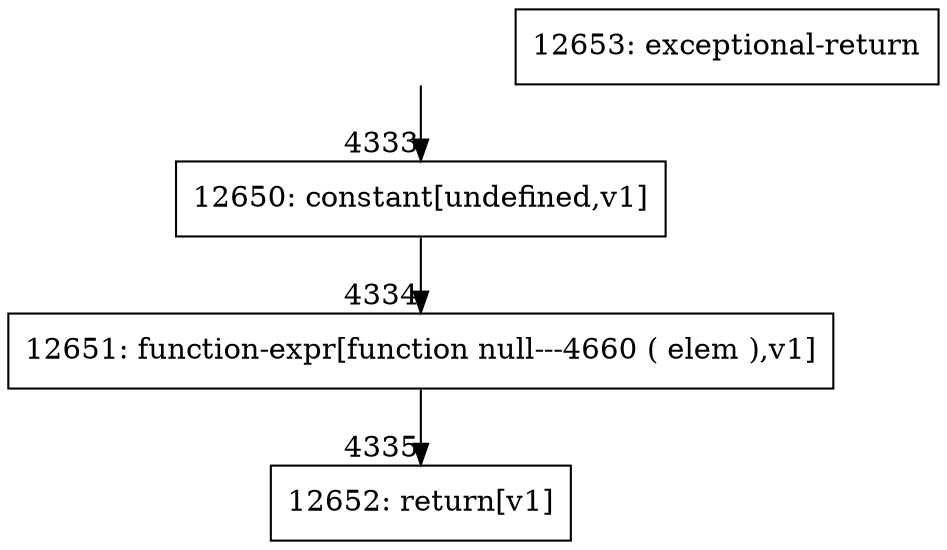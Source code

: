 digraph {
rankdir="TD"
BB_entry281[shape=none,label=""];
BB_entry281 -> BB4333 [tailport=s, headport=n, headlabel="    4333"]
BB4333 [shape=record label="{12650: constant[undefined,v1]}" ] 
BB4333 -> BB4334 [tailport=s, headport=n, headlabel="      4334"]
BB4334 [shape=record label="{12651: function-expr[function null---4660 ( elem ),v1]}" ] 
BB4334 -> BB4335 [tailport=s, headport=n, headlabel="      4335"]
BB4335 [shape=record label="{12652: return[v1]}" ] 
BB4336 [shape=record label="{12653: exceptional-return}" ] 
}
